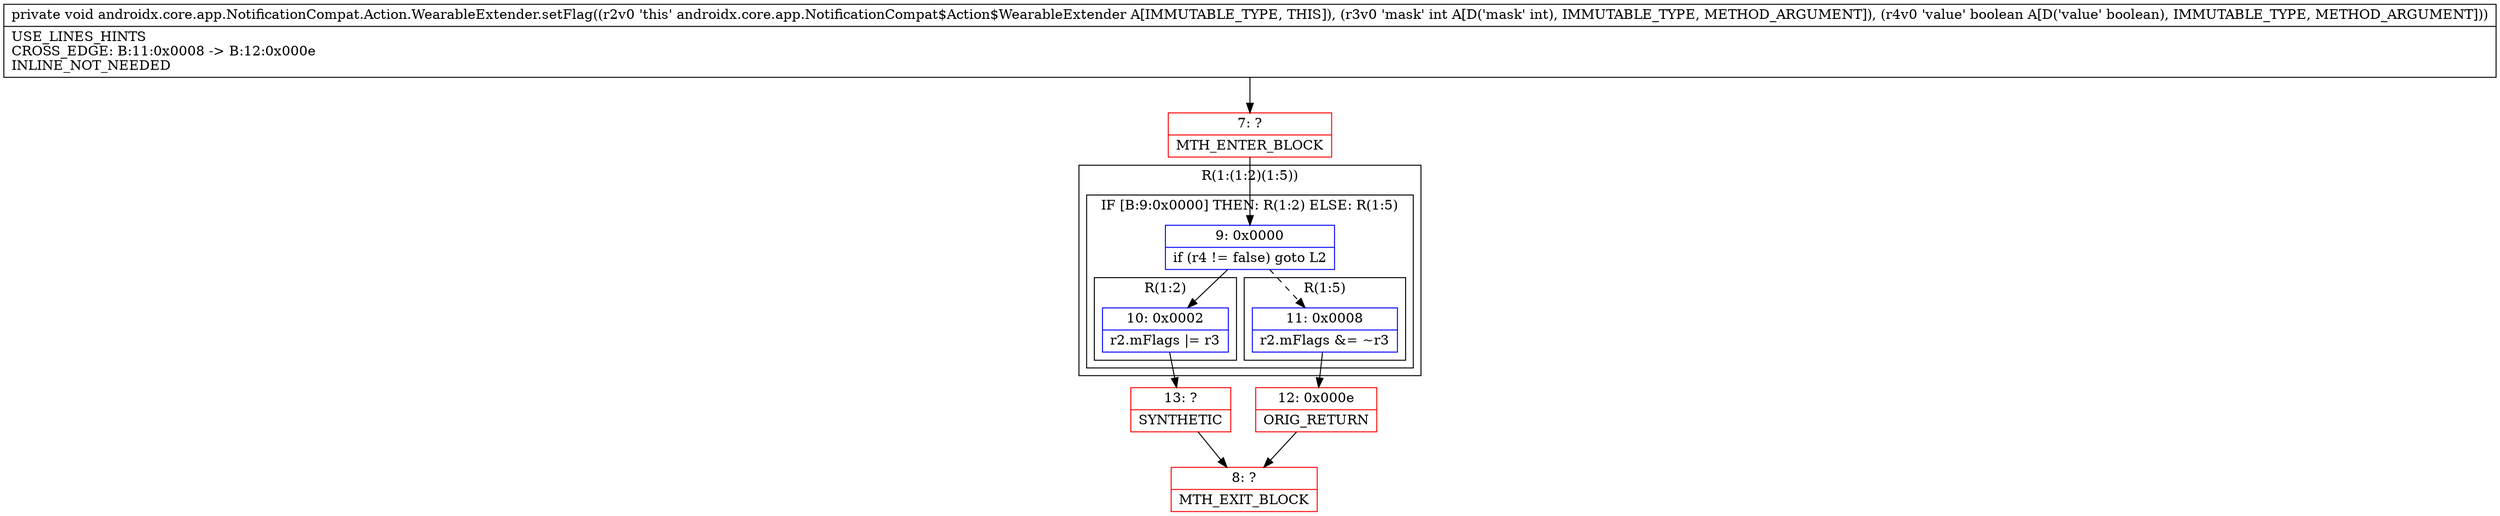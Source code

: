 digraph "CFG forandroidx.core.app.NotificationCompat.Action.WearableExtender.setFlag(IZ)V" {
subgraph cluster_Region_1285470016 {
label = "R(1:(1:2)(1:5))";
node [shape=record,color=blue];
subgraph cluster_IfRegion_250179905 {
label = "IF [B:9:0x0000] THEN: R(1:2) ELSE: R(1:5)";
node [shape=record,color=blue];
Node_9 [shape=record,label="{9\:\ 0x0000|if (r4 != false) goto L2\l}"];
subgraph cluster_Region_621569615 {
label = "R(1:2)";
node [shape=record,color=blue];
Node_10 [shape=record,label="{10\:\ 0x0002|r2.mFlags \|= r3\l}"];
}
subgraph cluster_Region_227953970 {
label = "R(1:5)";
node [shape=record,color=blue];
Node_11 [shape=record,label="{11\:\ 0x0008|r2.mFlags &= ~r3\l}"];
}
}
}
Node_7 [shape=record,color=red,label="{7\:\ ?|MTH_ENTER_BLOCK\l}"];
Node_13 [shape=record,color=red,label="{13\:\ ?|SYNTHETIC\l}"];
Node_8 [shape=record,color=red,label="{8\:\ ?|MTH_EXIT_BLOCK\l}"];
Node_12 [shape=record,color=red,label="{12\:\ 0x000e|ORIG_RETURN\l}"];
MethodNode[shape=record,label="{private void androidx.core.app.NotificationCompat.Action.WearableExtender.setFlag((r2v0 'this' androidx.core.app.NotificationCompat$Action$WearableExtender A[IMMUTABLE_TYPE, THIS]), (r3v0 'mask' int A[D('mask' int), IMMUTABLE_TYPE, METHOD_ARGUMENT]), (r4v0 'value' boolean A[D('value' boolean), IMMUTABLE_TYPE, METHOD_ARGUMENT]))  | USE_LINES_HINTS\lCROSS_EDGE: B:11:0x0008 \-\> B:12:0x000e\lINLINE_NOT_NEEDED\l}"];
MethodNode -> Node_7;Node_9 -> Node_10;
Node_9 -> Node_11[style=dashed];
Node_10 -> Node_13;
Node_11 -> Node_12;
Node_7 -> Node_9;
Node_13 -> Node_8;
Node_12 -> Node_8;
}

